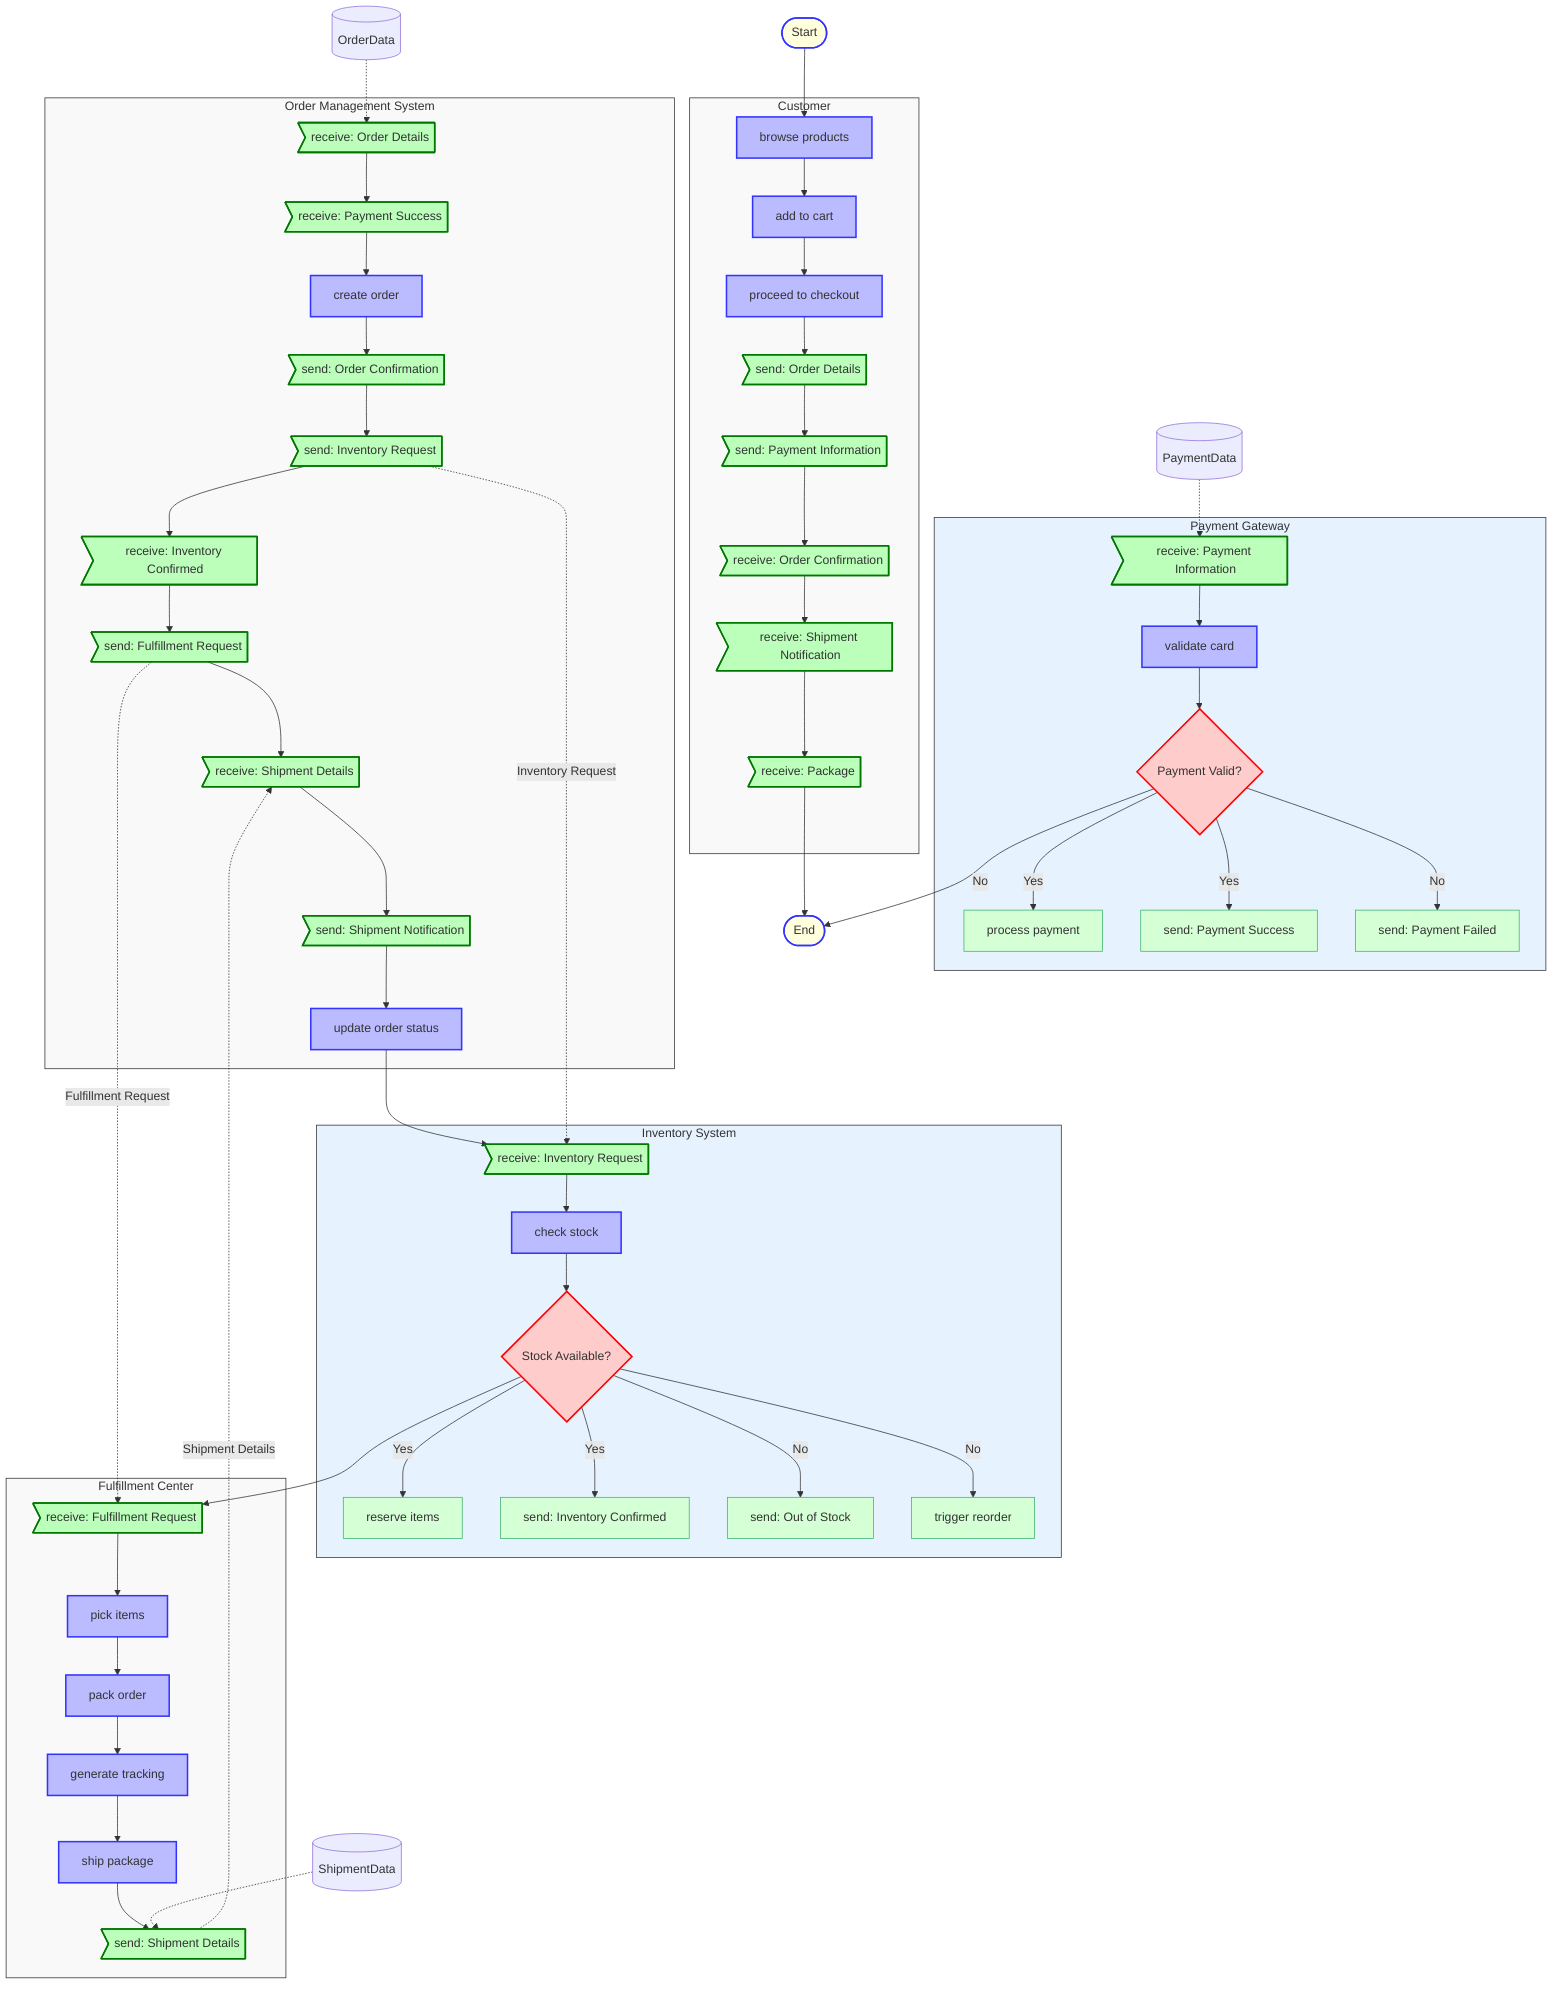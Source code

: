 flowchart TD
  %% Define node styles
  classDef event fill:#ffd,stroke:#33f,stroke-width:2px
  classDef task fill:#bbf,stroke:#33f,stroke-width:2px
  classDef message fill:#bfb,stroke:#070,stroke-width:2px
  classDef gateway fill:#fcc,stroke:#f00,stroke-width:2px
  classDef comment fill:#ffd,stroke:#bb0,stroke-width:1px
  classDef dataObject fill:#ececff,stroke:#9370db,stroke-width:1px
  classDef branch fill:#d5ffd5,stroke:#3cb371,stroke-width:1px
  process_start([Start]):::event
  process_end([End]):::event
  data_orderdata[(OrderData)]:::dataObject
  data_paymentdata[(PaymentData)]:::dataObject
  data_shipmentdata[(ShipmentData)]:::dataObject
  subgraph sg0["Customer"]
    customer_browse_products[browse products]:::task
    customer_add_to_cart[add to cart]:::task
    customer_proceed_to_checkout[proceed to checkout]:::task
    customer_send_order_details>send: Order Details]:::message
    customer_send_payment_information>send: Payment Information]:::message
    customer_receive_order_confirmation>receive: Order Confirmation]:::message
    customer_receive_shipment_notification>receive: Shipment Notification]:::message
    customer_receive_package>receive: Package]:::message
  end
  subgraph sg1["Payment Gateway"]
    payment_gateway_receive_payment_information>receive: Payment Information]:::message
    payment_gateway_validate_card[validate card]:::task
    payment_gateway_payment_valid{Payment Valid?}:::gateway
    payment_gateway_process_payment["process payment"]:::branch
    payment_gateway_send_payment_success["send: Payment Success"]:::branch
    payment_gateway_send_payment_failed["send: Payment Failed"]:::branch
  end
  subgraph sg2["Order Management System"]
    order_management_system_receive_order_details>receive: Order Details]:::message
    order_management_system_receive_payment_success>receive: Payment Success]:::message
    order_management_system_create_order[create order]:::task
    order_management_system_send_order_confirmation>send: Order Confirmation]:::message
    order_management_system_send_inventory_request>send: Inventory Request]:::message
    order_management_system_receive_inventory_confirmed>receive: Inventory Confirmed]:::message
    order_management_system_send_fulfillment_request>send: Fulfillment Request]:::message
    order_management_system_receive_shipment_details>receive: Shipment Details]:::message
    order_management_system_send_shipment_notification>send: Shipment Notification]:::message
    order_management_system_update_order_status[update order status]:::task
  end
  subgraph sg3["Inventory System"]
    inventory_system_receive_inventory_request>receive: Inventory Request]:::message
    inventory_system_check_stock[check stock]:::task
    inventory_system_stock_available{Stock Available?}:::gateway
    inventory_system_reserve_items["reserve items"]:::branch
    inventory_system_send_inventory_confirmed["send: Inventory Confirmed"]:::branch
    inventory_system_send_out_of_stock["send: Out of Stock"]:::branch
    inventory_system_trigger_reorder["trigger reorder"]:::branch
  end
  subgraph sg4["Fulfillment Center"]
    fulfillment_center_receive_fulfillment_request>receive: Fulfillment Request]:::message
    fulfillment_center_pick_items[pick items]:::task
    fulfillment_center_pack_order[pack order]:::task
    fulfillment_center_generate_tracking[generate tracking]:::task
    fulfillment_center_ship_package[ship package]:::task
    fulfillment_center_send_shipment_details>send: Shipment Details]:::message
  end
  style sg0 fill:#f9f9f9,stroke:#333,stroke-width:1px
  style sg1 fill:#e6f3ff,stroke:#333,stroke-width:1px
  style sg2 fill:#f9f9f9,stroke:#333,stroke-width:1px
  style sg3 fill:#e6f3ff,stroke:#333,stroke-width:1px
  style sg4 fill:#f9f9f9,stroke:#333,stroke-width:1px

  %% Sequence flows
  payment_gateway_payment_valid -->|No| process_end
  customer_browse_products --> customer_add_to_cart
  customer_add_to_cart --> customer_proceed_to_checkout
  customer_proceed_to_checkout --> customer_send_order_details
  customer_send_order_details --> customer_send_payment_information
  customer_send_payment_information --> customer_receive_order_confirmation
  customer_receive_order_confirmation --> customer_receive_shipment_notification
  customer_receive_shipment_notification --> customer_receive_package
  payment_gateway_receive_payment_information --> payment_gateway_validate_card
  payment_gateway_validate_card --> payment_gateway_payment_valid
  order_management_system_receive_order_details --> order_management_system_receive_payment_success
  order_management_system_receive_payment_success --> order_management_system_create_order
  order_management_system_create_order --> order_management_system_send_order_confirmation
  order_management_system_send_order_confirmation --> order_management_system_send_inventory_request
  order_management_system_send_inventory_request --> order_management_system_receive_inventory_confirmed
  order_management_system_receive_inventory_confirmed --> order_management_system_send_fulfillment_request
  order_management_system_send_fulfillment_request --> order_management_system_receive_shipment_details
  order_management_system_receive_shipment_details --> order_management_system_send_shipment_notification
  order_management_system_send_shipment_notification --> order_management_system_update_order_status
  inventory_system_receive_inventory_request --> inventory_system_check_stock
  inventory_system_check_stock --> inventory_system_stock_available
  fulfillment_center_receive_fulfillment_request --> fulfillment_center_pick_items
  fulfillment_center_pick_items --> fulfillment_center_pack_order
  fulfillment_center_pack_order --> fulfillment_center_generate_tracking
  fulfillment_center_generate_tracking --> fulfillment_center_ship_package
  fulfillment_center_ship_package --> fulfillment_center_send_shipment_details
  payment_gateway_payment_valid -->|Yes| payment_gateway_process_payment
  payment_gateway_payment_valid -->|Yes| payment_gateway_send_payment_success
  payment_gateway_payment_valid -->|No| payment_gateway_send_payment_failed
  inventory_system_stock_available -->|Yes| inventory_system_reserve_items
  inventory_system_stock_available -->|Yes| inventory_system_send_inventory_confirmed
  inventory_system_stock_available -->|No| inventory_system_send_out_of_stock
  inventory_system_stock_available -->|No| inventory_system_trigger_reorder
  order_management_system_update_order_status --> inventory_system_receive_inventory_request
  inventory_system_stock_available --> fulfillment_center_receive_fulfillment_request
  process_start --> customer_browse_products
  customer_receive_package --> process_end
  %% Message flows
  order_management_system_send_inventory_request -.->|Inventory Request| inventory_system_receive_inventory_request
  order_management_system_send_fulfillment_request -.->|Fulfillment Request| fulfillment_center_receive_fulfillment_request
  fulfillment_center_send_shipment_details -.->|Shipment Details| order_management_system_receive_shipment_details
  %% Data flows
  data_orderdata -.-> order_management_system_receive_order_details
  data_paymentdata -.-> payment_gateway_receive_payment_information
  data_shipmentdata -.-> fulfillment_center_send_shipment_details